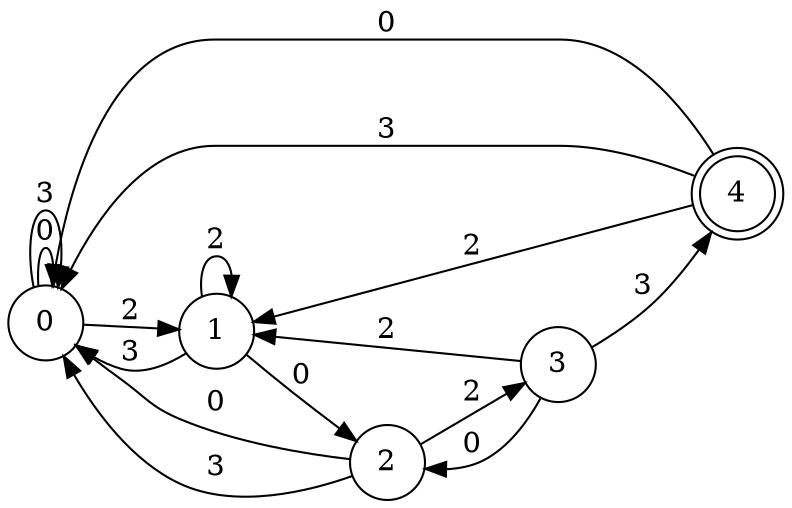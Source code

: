 digraph {
	rankdir=LR
	0 [shape=circle]
	node [shape=doublecircle]
	4
	node [shape=circle]
	0 -> 0 [label=0]
	0 -> 1 [label=2]
	0 -> 0 [label=3]
	1 -> 2 [label=0]
	1 -> 1 [label=2]
	1 -> 0 [label=3]
	2 -> 0 [label=0]
	2 -> 3 [label=2]
	2 -> 0 [label=3]
	3 -> 2 [label=0]
	3 -> 1 [label=2]
	3 -> 4 [label=3]
	4 -> 0 [label=0]
	4 -> 1 [label=2]
	4 -> 0 [label=3]
}

